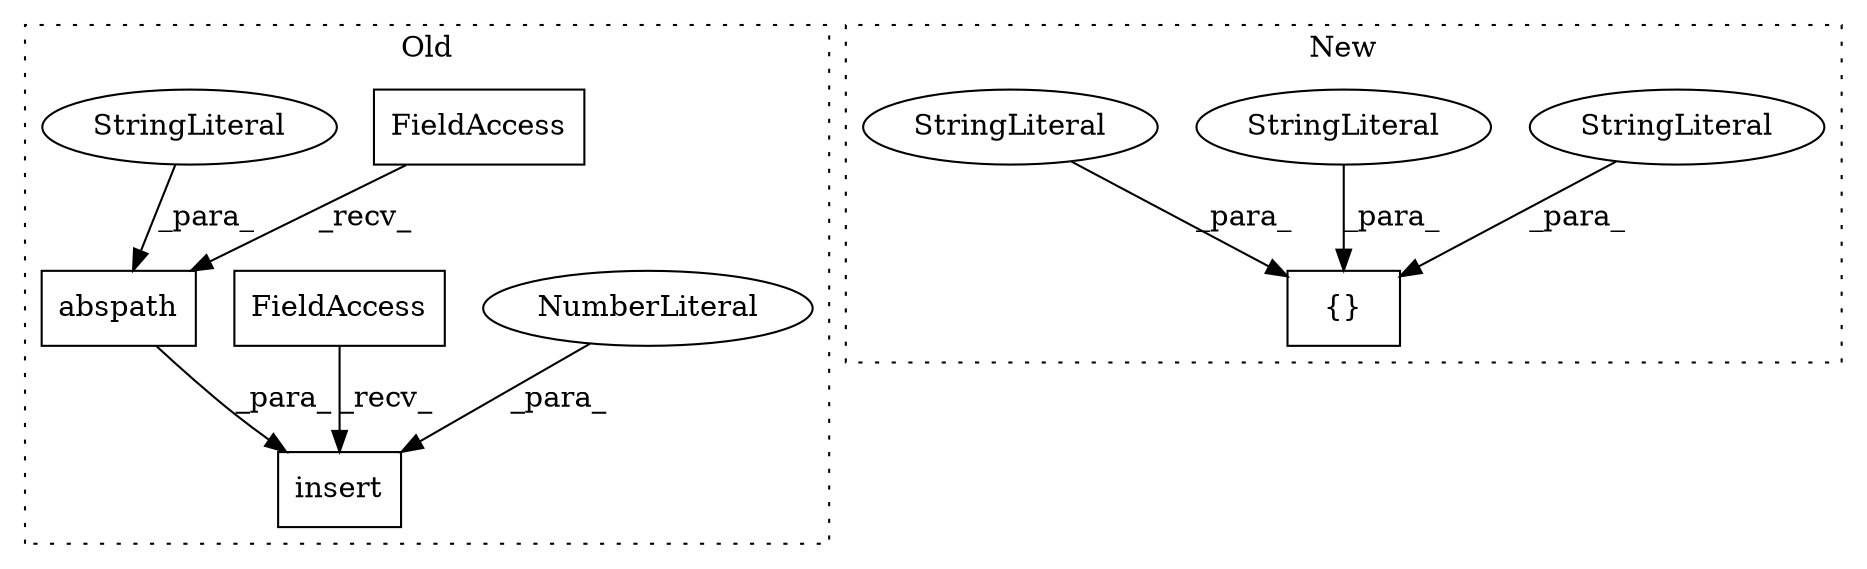 digraph G {
subgraph cluster0 {
1 [label="abspath" a="32" s="146,161" l="8,1" shape="box"];
3 [label="FieldAccess" a="22" s="138" l="7" shape="box"];
7 [label="insert" a="32" s="129,162" l="7,1" shape="box"];
8 [label="NumberLiteral" a="34" s="136" l="1" shape="ellipse"];
9 [label="FieldAccess" a="22" s="120" l="8" shape="box"];
10 [label="StringLiteral" a="45" s="154" l="7" shape="ellipse"];
label = "Old";
style="dotted";
}
subgraph cluster1 {
2 [label="{}" a="4" s="415,620" l="1,1" shape="box"];
4 [label="StringLiteral" a="45" s="480" l="20" shape="ellipse"];
5 [label="StringLiteral" a="45" s="572" l="48" shape="ellipse"];
6 [label="StringLiteral" a="45" s="437" l="24" shape="ellipse"];
label = "New";
style="dotted";
}
1 -> 7 [label="_para_"];
3 -> 1 [label="_recv_"];
4 -> 2 [label="_para_"];
5 -> 2 [label="_para_"];
6 -> 2 [label="_para_"];
8 -> 7 [label="_para_"];
9 -> 7 [label="_recv_"];
10 -> 1 [label="_para_"];
}